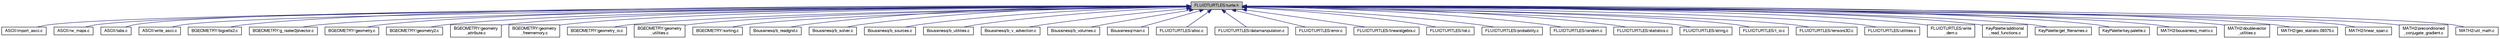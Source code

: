 digraph "FLUIDTURTLES/turtle.h"
{
  bgcolor="transparent";
  edge [fontname="FreeSans",fontsize="10",labelfontname="FreeSans",labelfontsize="10"];
  node [fontname="FreeSans",fontsize="10",shape=record];
  Node1 [label="FLUIDTURTLES/turtle.h",height=0.2,width=0.4,color="black", fillcolor="grey75", style="filled" fontcolor="black"];
  Node1 -> Node2 [dir="back",color="midnightblue",fontsize="10",style="solid"];
  Node2 [label="ASCII/import_ascii.c",height=0.2,width=0.4,color="black",URL="$import__ascii_8c.html"];
  Node1 -> Node3 [dir="back",color="midnightblue",fontsize="10",style="solid"];
  Node3 [label="ASCII/rw_maps.c",height=0.2,width=0.4,color="black",URL="$rw__maps_8c.html"];
  Node1 -> Node4 [dir="back",color="midnightblue",fontsize="10",style="solid"];
  Node4 [label="ASCII/tabs.c",height=0.2,width=0.4,color="black",URL="$tabs_8c.html"];
  Node1 -> Node5 [dir="back",color="midnightblue",fontsize="10",style="solid"];
  Node5 [label="ASCII/write_ascii.c",height=0.2,width=0.4,color="black",URL="$write__ascii_8c.html"];
  Node1 -> Node6 [dir="back",color="midnightblue",fontsize="10",style="solid"];
  Node6 [label="BGEOMETRY/bigcells2.c",height=0.2,width=0.4,color="black",URL="$bigcells2_8c.html"];
  Node1 -> Node7 [dir="back",color="midnightblue",fontsize="10",style="solid"];
  Node7 [label="BGEOMETRY/g_raster2plvector.c",height=0.2,width=0.4,color="black",URL="$g__raster2plvector_8c.html"];
  Node1 -> Node8 [dir="back",color="midnightblue",fontsize="10",style="solid"];
  Node8 [label="BGEOMETRY/geometry.c",height=0.2,width=0.4,color="black",URL="$geometry_8c.html"];
  Node1 -> Node9 [dir="back",color="midnightblue",fontsize="10",style="solid"];
  Node9 [label="BGEOMETRY/geometry2.c",height=0.2,width=0.4,color="black",URL="$geometry2_8c.html"];
  Node1 -> Node10 [dir="back",color="midnightblue",fontsize="10",style="solid"];
  Node10 [label="BGEOMETRY/geometry\l_attribute.c",height=0.2,width=0.4,color="black",URL="$geometry__attribute_8c.html"];
  Node1 -> Node11 [dir="back",color="midnightblue",fontsize="10",style="solid"];
  Node11 [label="BGEOMETRY/geometry\l_freememory.c",height=0.2,width=0.4,color="black",URL="$geometry__freememory_8c.html"];
  Node1 -> Node12 [dir="back",color="midnightblue",fontsize="10",style="solid"];
  Node12 [label="BGEOMETRY/geometry_io.c",height=0.2,width=0.4,color="black",URL="$geometry__io_8c.html"];
  Node1 -> Node13 [dir="back",color="midnightblue",fontsize="10",style="solid"];
  Node13 [label="BGEOMETRY/geometry\l_utilities.c",height=0.2,width=0.4,color="black",URL="$geometry__utilities_8c.html"];
  Node1 -> Node14 [dir="back",color="midnightblue",fontsize="10",style="solid"];
  Node14 [label="BGEOMETRY/sorting.c",height=0.2,width=0.4,color="black",URL="$sorting_8c.html"];
  Node1 -> Node15 [dir="back",color="midnightblue",fontsize="10",style="solid"];
  Node15 [label="Boussinesq/b_readgrid.c",height=0.2,width=0.4,color="black",URL="$b__readgrid_8c.html"];
  Node1 -> Node16 [dir="back",color="midnightblue",fontsize="10",style="solid"];
  Node16 [label="Boussinesq/b_solver.c",height=0.2,width=0.4,color="black",URL="$b__solver_8c.html"];
  Node1 -> Node17 [dir="back",color="midnightblue",fontsize="10",style="solid"];
  Node17 [label="Boussinesq/b_sources.c",height=0.2,width=0.4,color="black",URL="$b__sources_8c.html"];
  Node1 -> Node18 [dir="back",color="midnightblue",fontsize="10",style="solid"];
  Node18 [label="Boussinesq/b_utilities.c",height=0.2,width=0.4,color="black",URL="$b__utilities_8c.html"];
  Node1 -> Node19 [dir="back",color="midnightblue",fontsize="10",style="solid"];
  Node19 [label="Boussinesq/b_v_advection.c",height=0.2,width=0.4,color="black",URL="$b__v__advection_8c.html"];
  Node1 -> Node20 [dir="back",color="midnightblue",fontsize="10",style="solid"];
  Node20 [label="Boussinesq/b_volumes.c",height=0.2,width=0.4,color="black",URL="$b__volumes_8c.html"];
  Node1 -> Node21 [dir="back",color="midnightblue",fontsize="10",style="solid"];
  Node21 [label="Boussinesq/main.c",height=0.2,width=0.4,color="black",URL="$main_8c.html"];
  Node1 -> Node22 [dir="back",color="midnightblue",fontsize="10",style="solid"];
  Node22 [label="FLUIDTURTLES/alloc.c",height=0.2,width=0.4,color="black",URL="$alloc_8c.html"];
  Node1 -> Node23 [dir="back",color="midnightblue",fontsize="10",style="solid"];
  Node23 [label="FLUIDTURTLES/datamanipulation.c",height=0.2,width=0.4,color="black",URL="$datamanipulation_8c.html"];
  Node1 -> Node24 [dir="back",color="midnightblue",fontsize="10",style="solid"];
  Node24 [label="FLUIDTURTLES/error.c",height=0.2,width=0.4,color="black",URL="$error_8c.html"];
  Node1 -> Node25 [dir="back",color="midnightblue",fontsize="10",style="solid"];
  Node25 [label="FLUIDTURTLES/linearalgebra.c",height=0.2,width=0.4,color="black",URL="$linearalgebra_8c.html"];
  Node1 -> Node26 [dir="back",color="midnightblue",fontsize="10",style="solid"];
  Node26 [label="FLUIDTURTLES/list.c",height=0.2,width=0.4,color="black",URL="$list_8c.html"];
  Node1 -> Node27 [dir="back",color="midnightblue",fontsize="10",style="solid"];
  Node27 [label="FLUIDTURTLES/probability.c",height=0.2,width=0.4,color="black",URL="$probability_8c.html"];
  Node1 -> Node28 [dir="back",color="midnightblue",fontsize="10",style="solid"];
  Node28 [label="FLUIDTURTLES/random.c",height=0.2,width=0.4,color="black",URL="$random_8c.html"];
  Node1 -> Node29 [dir="back",color="midnightblue",fontsize="10",style="solid"];
  Node29 [label="FLUIDTURTLES/statistics.c",height=0.2,width=0.4,color="black",URL="$statistics_8c.html"];
  Node1 -> Node30 [dir="back",color="midnightblue",fontsize="10",style="solid"];
  Node30 [label="FLUIDTURTLES/string.c",height=0.2,width=0.4,color="black",URL="$string_8c.html"];
  Node1 -> Node31 [dir="back",color="midnightblue",fontsize="10",style="solid"];
  Node31 [label="FLUIDTURTLES/t_io.c",height=0.2,width=0.4,color="black",URL="$t__io_8c.html"];
  Node1 -> Node32 [dir="back",color="midnightblue",fontsize="10",style="solid"];
  Node32 [label="FLUIDTURTLES/tensors3D.c",height=0.2,width=0.4,color="black",URL="$tensors3_d_8c.html"];
  Node1 -> Node33 [dir="back",color="midnightblue",fontsize="10",style="solid"];
  Node33 [label="FLUIDTURTLES/utilities.c",height=0.2,width=0.4,color="black",URL="$utilities_8c.html"];
  Node1 -> Node34 [dir="back",color="midnightblue",fontsize="10",style="solid"];
  Node34 [label="FLUIDTURTLES/write\l_dem.c",height=0.2,width=0.4,color="black",URL="$write__dem_8c.html"];
  Node1 -> Node35 [dir="back",color="midnightblue",fontsize="10",style="solid"];
  Node35 [label="KeyPalette/additional\l_read_functions.c",height=0.2,width=0.4,color="black",URL="$additional__read__functions_8c.html"];
  Node1 -> Node36 [dir="back",color="midnightblue",fontsize="10",style="solid"];
  Node36 [label="KeyPalette/get_filenames.c",height=0.2,width=0.4,color="black",URL="$get__filenames_8c.html"];
  Node1 -> Node37 [dir="back",color="midnightblue",fontsize="10",style="solid"];
  Node37 [label="KeyPalette/key.palette.c",height=0.2,width=0.4,color="black",URL="$key_8palette_8c.html"];
  Node1 -> Node38 [dir="back",color="midnightblue",fontsize="10",style="solid"];
  Node38 [label="MATH2/boussinesq_matrix.c",height=0.2,width=0.4,color="black",URL="$boussinesq__matrix_8c.html"];
  Node1 -> Node39 [dir="back",color="midnightblue",fontsize="10",style="solid"];
  Node39 [label="MATH2/doublevector\l_utilities.c",height=0.2,width=0.4,color="black",URL="$doublevector__utilities_8c.html"];
  Node1 -> Node40 [dir="back",color="midnightblue",fontsize="10",style="solid"];
  Node40 [label="MATH2/geo_statistic.09375.c",height=0.2,width=0.4,color="black",URL="$geo__statistic_809375_8c.html"];
  Node1 -> Node41 [dir="back",color="midnightblue",fontsize="10",style="solid"];
  Node41 [label="MATH2/linear_span.c",height=0.2,width=0.4,color="black",URL="$linear__span_8c.html"];
  Node1 -> Node42 [dir="back",color="midnightblue",fontsize="10",style="solid"];
  Node42 [label="MATH2/preconditioned\l_conjugate_gradient.c",height=0.2,width=0.4,color="black",URL="$preconditioned__conjugate__gradient_8c.html"];
  Node1 -> Node43 [dir="back",color="midnightblue",fontsize="10",style="solid"];
  Node43 [label="MATH2/util_math.c",height=0.2,width=0.4,color="black",URL="$util__math_8c.html"];
}
